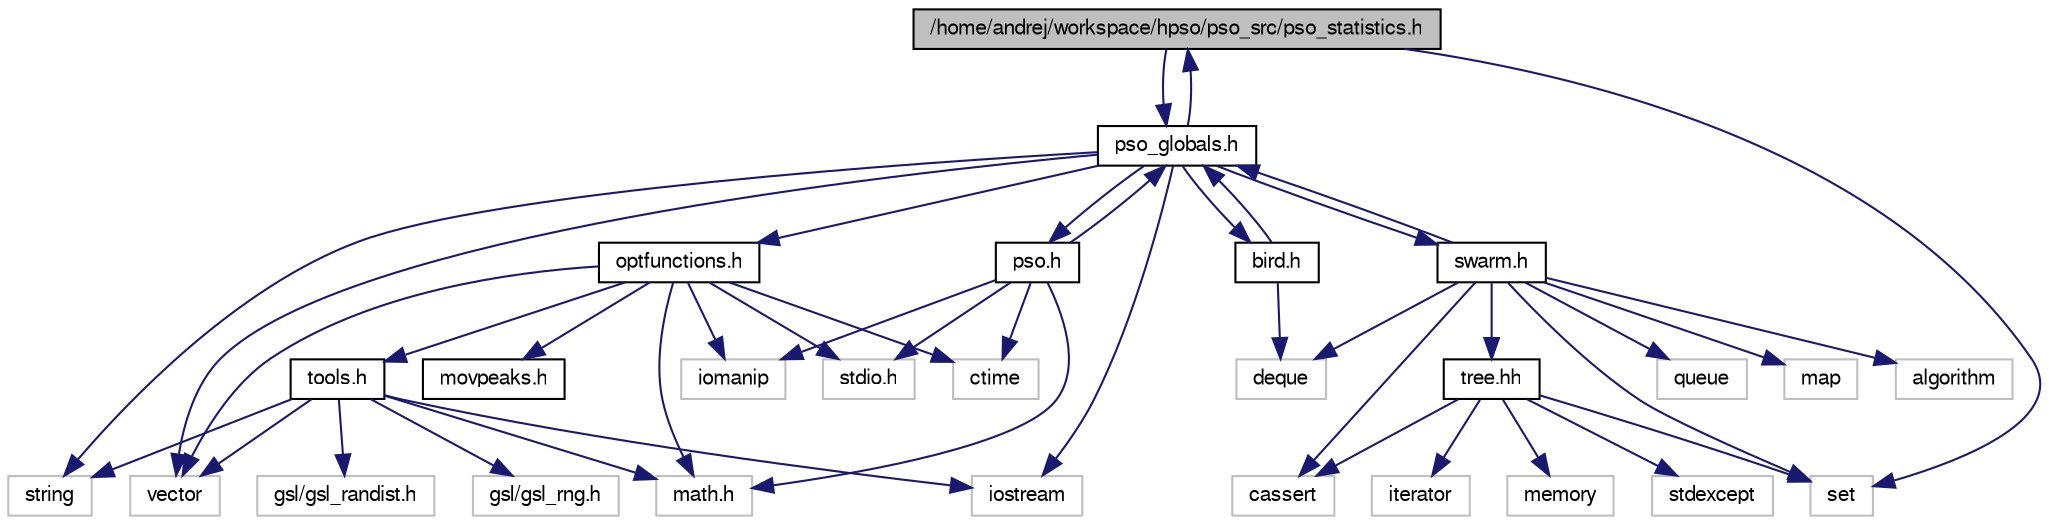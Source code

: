digraph G
{
  bgcolor="transparent";
  edge [fontname="FreeSans",fontsize=10,labelfontname="FreeSans",labelfontsize=10];
  node [fontname="FreeSans",fontsize=10,shape=record];
  Node1 [label="/home/andrej/workspace/hpso/pso_src/pso_statistics.h",height=0.2,width=0.4,color="black", fillcolor="grey75", style="filled" fontcolor="black"];
  Node1 -> Node2 [color="midnightblue",fontsize=10,style="solid"];
  Node2 [label="set",height=0.2,width=0.4,color="grey75"];
  Node1 -> Node3 [color="midnightblue",fontsize=10,style="solid"];
  Node3 [label="pso_globals.h",height=0.2,width=0.4,color="black",URL="$pso__globals_8h.html"];
  Node3 -> Node4 [color="midnightblue",fontsize=10,style="solid"];
  Node4 [label="string",height=0.2,width=0.4,color="grey75"];
  Node3 -> Node5 [color="midnightblue",fontsize=10,style="solid"];
  Node5 [label="vector",height=0.2,width=0.4,color="grey75"];
  Node3 -> Node6 [color="midnightblue",fontsize=10,style="solid"];
  Node6 [label="iostream",height=0.2,width=0.4,color="grey75"];
  Node3 -> Node7 [color="midnightblue",fontsize=10,style="solid"];
  Node7 [label="optfunctions.h",height=0.2,width=0.4,color="black",URL="$optfunctions_8h.html"];
  Node7 -> Node8 [color="midnightblue",fontsize=10,style="solid"];
  Node8 [label="stdio.h",height=0.2,width=0.4,color="grey75"];
  Node7 -> Node9 [color="midnightblue",fontsize=10,style="solid"];
  Node9 [label="math.h",height=0.2,width=0.4,color="grey75"];
  Node7 -> Node10 [color="midnightblue",fontsize=10,style="solid"];
  Node10 [label="ctime",height=0.2,width=0.4,color="grey75"];
  Node7 -> Node11 [color="midnightblue",fontsize=10,style="solid"];
  Node11 [label="iomanip",height=0.2,width=0.4,color="grey75"];
  Node7 -> Node5 [color="midnightblue",fontsize=10,style="solid"];
  Node7 -> Node12 [color="midnightblue",fontsize=10,style="solid"];
  Node12 [label="tools.h",height=0.2,width=0.4,color="black",URL="$tools_8h.html"];
  Node12 -> Node6 [color="midnightblue",fontsize=10,style="solid"];
  Node12 -> Node4 [color="midnightblue",fontsize=10,style="solid"];
  Node12 -> Node5 [color="midnightblue",fontsize=10,style="solid"];
  Node12 -> Node13 [color="midnightblue",fontsize=10,style="solid"];
  Node13 [label="gsl/gsl_rng.h",height=0.2,width=0.4,color="grey75"];
  Node12 -> Node14 [color="midnightblue",fontsize=10,style="solid"];
  Node14 [label="gsl/gsl_randist.h",height=0.2,width=0.4,color="grey75"];
  Node12 -> Node9 [color="midnightblue",fontsize=10,style="solid"];
  Node7 -> Node15 [color="midnightblue",fontsize=10,style="solid"];
  Node15 [label="movpeaks.h",height=0.2,width=0.4,color="black",URL="$movpeaks_8h.html"];
  Node3 -> Node16 [color="midnightblue",fontsize=10,style="solid"];
  Node16 [label="pso.h",height=0.2,width=0.4,color="black",URL="$pso_8h.html"];
  Node16 -> Node8 [color="midnightblue",fontsize=10,style="solid"];
  Node16 -> Node9 [color="midnightblue",fontsize=10,style="solid"];
  Node16 -> Node10 [color="midnightblue",fontsize=10,style="solid"];
  Node16 -> Node11 [color="midnightblue",fontsize=10,style="solid"];
  Node16 -> Node3 [color="midnightblue",fontsize=10,style="solid"];
  Node3 -> Node1 [color="midnightblue",fontsize=10,style="solid"];
  Node3 -> Node17 [color="midnightblue",fontsize=10,style="solid"];
  Node17 [label="swarm.h",height=0.2,width=0.4,color="black",URL="$swarm_8h.html"];
  Node17 -> Node18 [color="midnightblue",fontsize=10,style="solid"];
  Node18 [label="tree.hh",height=0.2,width=0.4,color="black",URL="$tree_8hh.html"];
  Node18 -> Node19 [color="midnightblue",fontsize=10,style="solid"];
  Node19 [label="cassert",height=0.2,width=0.4,color="grey75"];
  Node18 -> Node20 [color="midnightblue",fontsize=10,style="solid"];
  Node20 [label="memory",height=0.2,width=0.4,color="grey75"];
  Node18 -> Node21 [color="midnightblue",fontsize=10,style="solid"];
  Node21 [label="stdexcept",height=0.2,width=0.4,color="grey75"];
  Node18 -> Node22 [color="midnightblue",fontsize=10,style="solid"];
  Node22 [label="iterator",height=0.2,width=0.4,color="grey75"];
  Node18 -> Node2 [color="midnightblue",fontsize=10,style="solid"];
  Node17 -> Node23 [color="midnightblue",fontsize=10,style="solid"];
  Node23 [label="deque",height=0.2,width=0.4,color="grey75"];
  Node17 -> Node24 [color="midnightblue",fontsize=10,style="solid"];
  Node24 [label="queue",height=0.2,width=0.4,color="grey75"];
  Node17 -> Node2 [color="midnightblue",fontsize=10,style="solid"];
  Node17 -> Node25 [color="midnightblue",fontsize=10,style="solid"];
  Node25 [label="map",height=0.2,width=0.4,color="grey75"];
  Node17 -> Node26 [color="midnightblue",fontsize=10,style="solid"];
  Node26 [label="algorithm",height=0.2,width=0.4,color="grey75"];
  Node17 -> Node19 [color="midnightblue",fontsize=10,style="solid"];
  Node17 -> Node3 [color="midnightblue",fontsize=10,style="solid"];
  Node3 -> Node27 [color="midnightblue",fontsize=10,style="solid"];
  Node27 [label="bird.h",height=0.2,width=0.4,color="black",URL="$bird_8h.html"];
  Node27 -> Node3 [color="midnightblue",fontsize=10,style="solid"];
  Node27 -> Node23 [color="midnightblue",fontsize=10,style="solid"];
}
